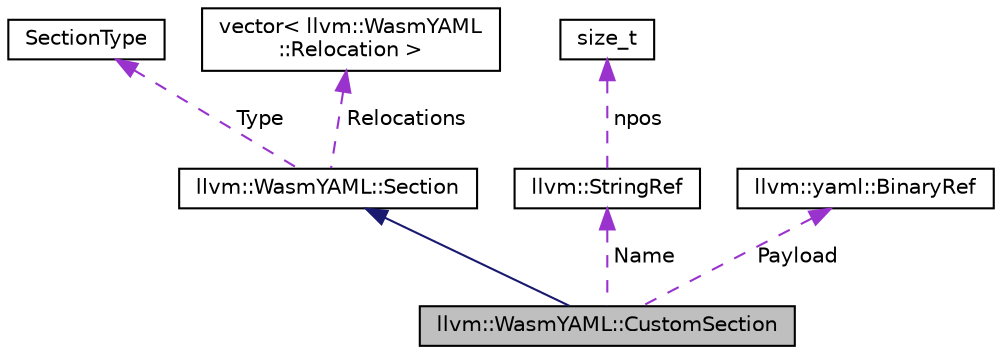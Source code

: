 digraph "llvm::WasmYAML::CustomSection"
{
 // LATEX_PDF_SIZE
  bgcolor="transparent";
  edge [fontname="Helvetica",fontsize="10",labelfontname="Helvetica",labelfontsize="10"];
  node [fontname="Helvetica",fontsize="10",shape="box"];
  Node1 [label="llvm::WasmYAML::CustomSection",height=0.2,width=0.4,color="black", fillcolor="grey75", style="filled", fontcolor="black",tooltip=" "];
  Node2 -> Node1 [dir="back",color="midnightblue",fontsize="10",style="solid",fontname="Helvetica"];
  Node2 [label="llvm::WasmYAML::Section",height=0.2,width=0.4,color="black",URL="$structllvm_1_1WasmYAML_1_1Section.html",tooltip=" "];
  Node3 -> Node2 [dir="back",color="darkorchid3",fontsize="10",style="dashed",label=" Type" ,fontname="Helvetica"];
  Node3 [label="SectionType",height=0.2,width=0.4,color="black",tooltip=" "];
  Node4 -> Node2 [dir="back",color="darkorchid3",fontsize="10",style="dashed",label=" Relocations" ,fontname="Helvetica"];
  Node4 [label="vector\< llvm::WasmYAML\l::Relocation \>",height=0.2,width=0.4,color="black",tooltip=" "];
  Node5 -> Node1 [dir="back",color="darkorchid3",fontsize="10",style="dashed",label=" Name" ,fontname="Helvetica"];
  Node5 [label="llvm::StringRef",height=0.2,width=0.4,color="black",URL="$classllvm_1_1StringRef.html",tooltip="StringRef - Represent a constant reference to a string, i.e."];
  Node6 -> Node5 [dir="back",color="darkorchid3",fontsize="10",style="dashed",label=" npos" ,fontname="Helvetica"];
  Node6 [label="size_t",height=0.2,width=0.4,color="black",URL="$classsize__t.html",tooltip=" "];
  Node7 -> Node1 [dir="back",color="darkorchid3",fontsize="10",style="dashed",label=" Payload" ,fontname="Helvetica"];
  Node7 [label="llvm::yaml::BinaryRef",height=0.2,width=0.4,color="black",URL="$classllvm_1_1yaml_1_1BinaryRef.html",tooltip="Specialized YAMLIO scalar type for representing a binary blob."];
}
